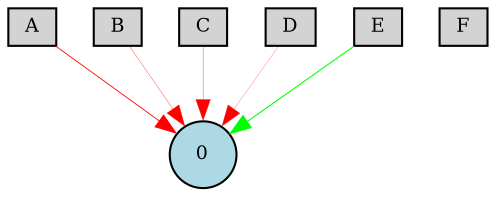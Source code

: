 digraph {
	node [fontsize=9 height=0.2 shape=circle width=0.2]
	A [fillcolor=lightgray shape=box style=filled]
	B [fillcolor=lightgray shape=box style=filled]
	C [fillcolor=lightgray shape=box style=filled]
	D [fillcolor=lightgray shape=box style=filled]
	E [fillcolor=lightgray shape=box style=filled]
	F [fillcolor=lightgray shape=box style=filled]
	0 [fillcolor=lightblue style=filled]
	A -> 0 [color=red penwidth=0.4069677455732946 style=solid]
	B -> 0 [color=red penwidth=0.1576829008453681 style=solid]
	C -> 0 [color=red penwidth=0.15629814200133366 style=solid]
	D -> 0 [color=red penwidth=0.10862061423499292 style=solid]
	E -> 0 [color=green penwidth=0.5012137006132098 style=solid]
}
